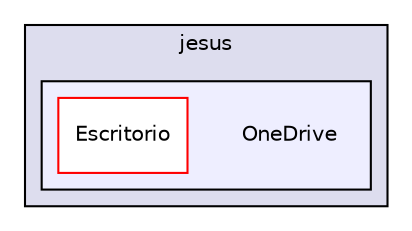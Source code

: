 digraph "C:/Users/jesus/OneDrive" {
  compound=true
  node [ fontsize="10", fontname="Helvetica"];
  edge [ labelfontsize="10", labelfontname="Helvetica"];
  subgraph clusterdir_54ad5b48e13ddcd70942c595f85221b4 {
    graph [ bgcolor="#ddddee", pencolor="black", label="jesus" fontname="Helvetica", fontsize="10", URL="dir_54ad5b48e13ddcd70942c595f85221b4.html"]
  subgraph clusterdir_d61ff1ecc28292d8806bad12a1f9c68e {
    graph [ bgcolor="#eeeeff", pencolor="black", label="" URL="dir_d61ff1ecc28292d8806bad12a1f9c68e.html"];
    dir_d61ff1ecc28292d8806bad12a1f9c68e [shape=plaintext label="OneDrive"];
    dir_66ca333a5e651197bec7b72292e0bd92 [shape=box label="Escritorio" color="red" fillcolor="white" style="filled" URL="dir_66ca333a5e651197bec7b72292e0bd92.html"];
  }
  }
}
